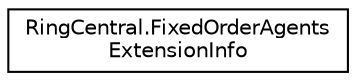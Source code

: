 digraph "Graphical Class Hierarchy"
{
 // LATEX_PDF_SIZE
  edge [fontname="Helvetica",fontsize="10",labelfontname="Helvetica",labelfontsize="10"];
  node [fontname="Helvetica",fontsize="10",shape=record];
  rankdir="LR";
  Node0 [label="RingCentral.FixedOrderAgents\lExtensionInfo",height=0.2,width=0.4,color="black", fillcolor="white", style="filled",URL="$classRingCentral_1_1FixedOrderAgentsExtensionInfo.html",tooltip=" "];
}
